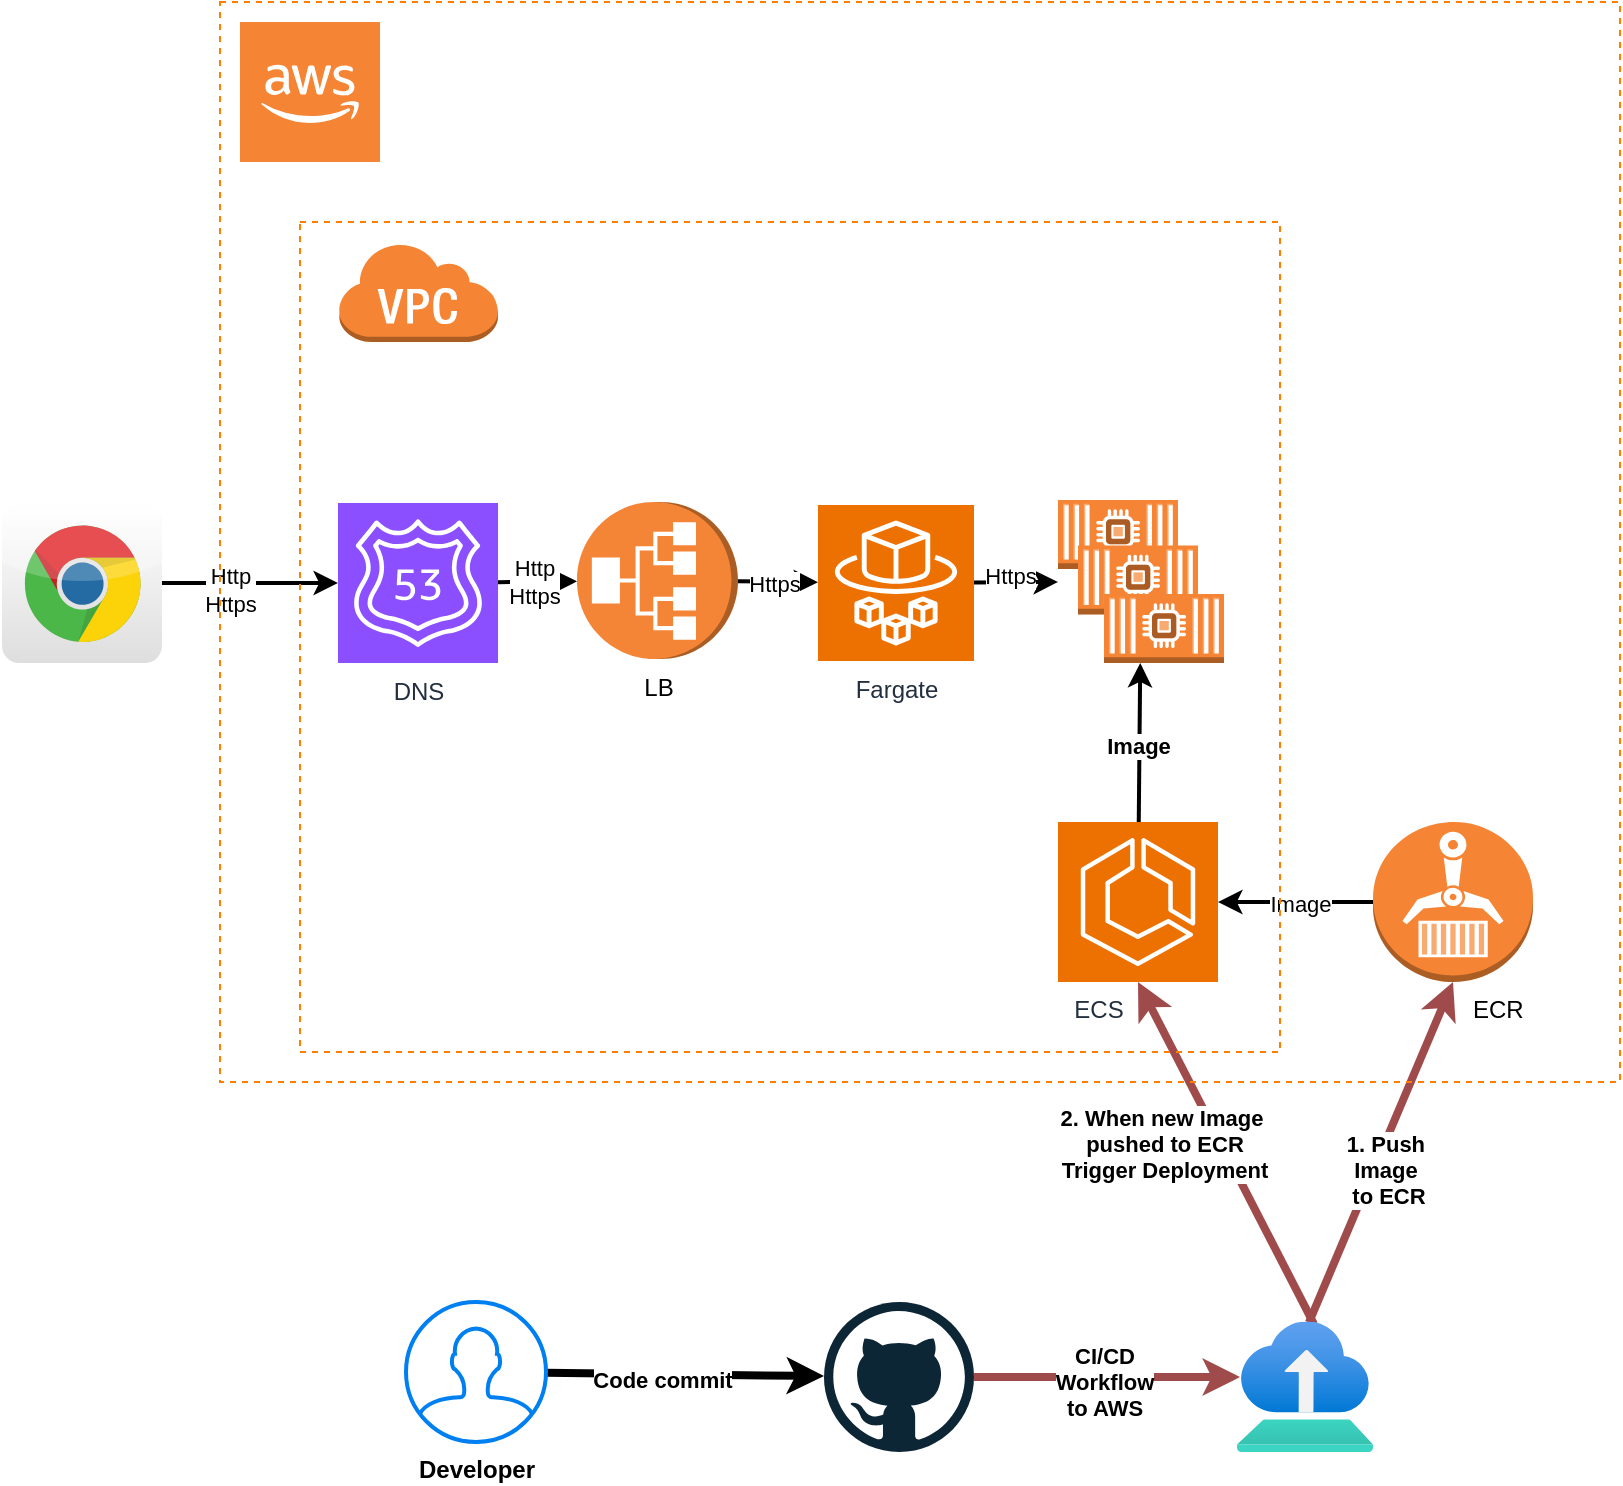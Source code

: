 <mxfile>
    <diagram id="xSdYxxqngGiQ2AKgE6oC" name="Page-1">
        <mxGraphModel dx="1384" dy="426" grid="1" gridSize="10" guides="1" tooltips="1" connect="1" arrows="1" fold="1" page="1" pageScale="1" pageWidth="850" pageHeight="1100" math="0" shadow="0">
            <root>
                <mxCell id="0"/>
                <mxCell id="1" parent="0"/>
                <mxCell id="74" value="" style="edgeStyle=none;html=1;strokeWidth=2;" edge="1" parent="1" source="2" target="5">
                    <mxGeometry relative="1" as="geometry">
                        <mxPoint x="-710" y="320.5" as="sourcePoint"/>
                    </mxGeometry>
                </mxCell>
                <mxCell id="83" value="Http&lt;div&gt;Https&lt;/div&gt;" style="edgeLabel;html=1;align=center;verticalAlign=middle;resizable=0;points=[];" vertex="1" connectable="0" parent="74">
                    <mxGeometry x="-0.22" y="-3" relative="1" as="geometry">
                        <mxPoint x="-1" as="offset"/>
                    </mxGeometry>
                </mxCell>
                <mxCell id="2" value="" style="dashed=0;outlineConnect=0;html=1;align=center;labelPosition=center;verticalLabelPosition=bottom;verticalAlign=top;shape=mxgraph.webicons.chrome;gradientColor=#DFDEDE" vertex="1" parent="1">
                    <mxGeometry x="-839" y="280.5" width="80" height="80" as="geometry"/>
                </mxCell>
                <mxCell id="75" value="" style="edgeStyle=none;html=1;strokeWidth=2;" edge="1" parent="1" source="5" target="48">
                    <mxGeometry relative="1" as="geometry"/>
                </mxCell>
                <mxCell id="84" value="Http&lt;div&gt;Https&lt;/div&gt;" style="edgeLabel;html=1;align=center;verticalAlign=middle;resizable=0;points=[];" vertex="1" connectable="0" parent="75">
                    <mxGeometry x="-0.105" relative="1" as="geometry">
                        <mxPoint as="offset"/>
                    </mxGeometry>
                </mxCell>
                <mxCell id="5" value="DNS" style="sketch=0;points=[[0,0,0],[0.25,0,0],[0.5,0,0],[0.75,0,0],[1,0,0],[0,1,0],[0.25,1,0],[0.5,1,0],[0.75,1,0],[1,1,0],[0,0.25,0],[0,0.5,0],[0,0.75,0],[1,0.25,0],[1,0.5,0],[1,0.75,0]];outlineConnect=0;fontColor=#232F3E;fillColor=#8C4FFF;strokeColor=#ffffff;dashed=0;verticalLabelPosition=bottom;verticalAlign=top;align=center;html=1;fontSize=12;fontStyle=0;aspect=fixed;shape=mxgraph.aws4.resourceIcon;resIcon=mxgraph.aws4.route_53;" vertex="1" parent="1">
                    <mxGeometry x="-671" y="280.5" width="80" height="80" as="geometry"/>
                </mxCell>
                <mxCell id="64" value="" style="edgeStyle=none;html=1;strokeWidth=2;" edge="1" parent="1" source="7" target="45">
                    <mxGeometry relative="1" as="geometry"/>
                </mxCell>
                <mxCell id="65" value="&lt;b&gt;Image&lt;/b&gt;" style="edgeLabel;html=1;align=center;verticalAlign=middle;resizable=0;points=[];" vertex="1" connectable="0" parent="64">
                    <mxGeometry x="-0.044" y="1" relative="1" as="geometry">
                        <mxPoint as="offset"/>
                    </mxGeometry>
                </mxCell>
                <mxCell id="7" value="ECS&amp;nbsp; &amp;nbsp; &amp;nbsp; &amp;nbsp; &amp;nbsp; &amp;nbsp;&amp;nbsp;" style="sketch=0;points=[[0,0,0],[0.25,0,0],[0.5,0,0],[0.75,0,0],[1,0,0],[0,1,0],[0.25,1,0],[0.5,1,0],[0.75,1,0],[1,1,0],[0,0.25,0],[0,0.5,0],[0,0.75,0],[1,0.25,0],[1,0.5,0],[1,0.75,0]];outlineConnect=0;fontColor=#232F3E;fillColor=#ED7100;strokeColor=#ffffff;dashed=0;verticalLabelPosition=bottom;verticalAlign=top;align=center;html=1;fontSize=12;fontStyle=0;aspect=fixed;shape=mxgraph.aws4.resourceIcon;resIcon=mxgraph.aws4.ecs;" vertex="1" parent="1">
                    <mxGeometry x="-311" y="440" width="80" height="80" as="geometry"/>
                </mxCell>
                <mxCell id="6" value="" style="outlineConnect=0;dashed=0;verticalLabelPosition=bottom;verticalAlign=top;align=center;html=1;shape=mxgraph.aws3.virtual_private_cloud;fillColor=#F58534;gradientColor=none;" vertex="1" parent="1">
                    <mxGeometry x="-671" y="150" width="80" height="50" as="geometry"/>
                </mxCell>
                <mxCell id="45" value="" style="group;movable=1;resizable=1;rotatable=1;deletable=1;editable=1;locked=0;connectable=1;" vertex="1" connectable="0" parent="1">
                    <mxGeometry x="-311" y="279" width="83" height="81.5" as="geometry"/>
                </mxCell>
                <mxCell id="42" value="" style="outlineConnect=0;dashed=0;verticalLabelPosition=bottom;verticalAlign=top;align=center;html=1;shape=mxgraph.aws3.ec2_compute_container_2;fillColor=#F58534;gradientColor=none;movable=0;resizable=0;rotatable=0;deletable=0;editable=0;locked=1;connectable=0;" vertex="1" parent="45">
                    <mxGeometry width="60" height="34.5" as="geometry"/>
                </mxCell>
                <mxCell id="43" value="" style="outlineConnect=0;dashed=0;verticalLabelPosition=bottom;verticalAlign=top;align=center;html=1;shape=mxgraph.aws3.ec2_compute_container_2;fillColor=#F58534;gradientColor=none;movable=0;resizable=0;rotatable=0;deletable=0;editable=0;locked=1;connectable=0;" vertex="1" parent="45">
                    <mxGeometry x="10" y="22.75" width="60" height="34.5" as="geometry"/>
                </mxCell>
                <mxCell id="44" value="" style="outlineConnect=0;dashed=0;verticalLabelPosition=bottom;verticalAlign=top;align=center;html=1;shape=mxgraph.aws3.ec2_compute_container_2;fillColor=#F58534;gradientColor=none;movable=0;resizable=0;rotatable=0;deletable=0;editable=0;locked=1;connectable=0;" vertex="1" parent="45">
                    <mxGeometry x="23" y="47" width="60" height="34.5" as="geometry"/>
                </mxCell>
                <mxCell id="77" value="" style="edgeStyle=none;html=1;strokeWidth=2;" edge="1" parent="1" source="47" target="45">
                    <mxGeometry relative="1" as="geometry"/>
                </mxCell>
                <mxCell id="86" value="Https" style="edgeLabel;html=1;align=center;verticalAlign=middle;resizable=0;points=[];" vertex="1" connectable="0" parent="77">
                    <mxGeometry x="-0.153" y="3" relative="1" as="geometry">
                        <mxPoint as="offset"/>
                    </mxGeometry>
                </mxCell>
                <mxCell id="47" value="Fargate" style="sketch=0;points=[[0,0,0],[0.25,0,0],[0.5,0,0],[0.75,0,0],[1,0,0],[0,1,0],[0.25,1,0],[0.5,1,0],[0.75,1,0],[1,1,0],[0,0.25,0],[0,0.5,0],[0,0.75,0],[1,0.25,0],[1,0.5,0],[1,0.75,0]];outlineConnect=0;fontColor=#232F3E;fillColor=#ED7100;strokeColor=#ffffff;dashed=0;verticalLabelPosition=bottom;verticalAlign=top;align=center;html=1;fontSize=12;fontStyle=0;aspect=fixed;shape=mxgraph.aws4.resourceIcon;resIcon=mxgraph.aws4.fargate;" vertex="1" parent="1">
                    <mxGeometry x="-431" y="281.5" width="78" height="78" as="geometry"/>
                </mxCell>
                <mxCell id="76" value="" style="edgeStyle=none;html=1;strokeWidth=2;" edge="1" parent="1" source="48" target="47">
                    <mxGeometry relative="1" as="geometry"/>
                </mxCell>
                <mxCell id="85" value="Https" style="edgeLabel;html=1;align=center;verticalAlign=middle;resizable=0;points=[];" vertex="1" connectable="0" parent="76">
                    <mxGeometry x="-0.116" y="-1" relative="1" as="geometry">
                        <mxPoint as="offset"/>
                    </mxGeometry>
                </mxCell>
                <mxCell id="48" value="LB" style="outlineConnect=0;dashed=0;verticalLabelPosition=bottom;verticalAlign=top;align=center;html=1;shape=mxgraph.aws3.application_load_balancer;fillColor=#F58536;gradientColor=none;direction=north;" vertex="1" parent="1">
                    <mxGeometry x="-551.5" y="280" width="80.5" height="78.5" as="geometry"/>
                </mxCell>
                <mxCell id="66" value="" style="edgeStyle=none;html=1;strokeWidth=2;" edge="1" parent="1" source="49" target="7">
                    <mxGeometry relative="1" as="geometry"/>
                </mxCell>
                <mxCell id="67" value="Image" style="edgeLabel;html=1;align=center;verticalAlign=middle;resizable=0;points=[];" vertex="1" connectable="0" parent="66">
                    <mxGeometry x="-0.058" y="1" relative="1" as="geometry">
                        <mxPoint as="offset"/>
                    </mxGeometry>
                </mxCell>
                <mxCell id="49" value="&amp;nbsp; &amp;nbsp; &amp;nbsp; &amp;nbsp; &amp;nbsp; &amp;nbsp; &amp;nbsp;ECR" style="outlineConnect=0;dashed=0;verticalLabelPosition=bottom;verticalAlign=top;align=center;html=1;shape=mxgraph.aws3.ecr;fillColor=#F58534;gradientColor=none;" vertex="1" parent="1">
                    <mxGeometry x="-153.5" y="440" width="80" height="80" as="geometry"/>
                </mxCell>
                <mxCell id="54" value="" style="edgeStyle=none;html=1;strokeWidth=4;entryX=0.5;entryY=1;entryDx=0;entryDy=0;entryPerimeter=0;strokeColor=light-dark(#a04b4b, #ededed);exitX=0.529;exitY=0.008;exitDx=0;exitDy=0;exitPerimeter=0;" edge="1" parent="1" source="87" target="49">
                    <mxGeometry relative="1" as="geometry">
                        <mxPoint x="-193" y="680" as="sourcePoint"/>
                    </mxGeometry>
                </mxCell>
                <mxCell id="90" value="&lt;b&gt;1. Push&amp;nbsp;&lt;/b&gt;&lt;div&gt;&lt;b&gt;Image&amp;nbsp;&lt;/b&gt;&lt;div&gt;&lt;b&gt;to ECR&lt;/b&gt;&lt;/div&gt;&lt;/div&gt;" style="edgeLabel;html=1;align=center;verticalAlign=middle;resizable=0;points=[];" vertex="1" connectable="0" parent="54">
                    <mxGeometry x="-0.096" relative="1" as="geometry">
                        <mxPoint x="7" as="offset"/>
                    </mxGeometry>
                </mxCell>
                <mxCell id="56" style="edgeStyle=none;html=1;exitX=0.566;exitY=0.02;exitDx=0;exitDy=0;exitPerimeter=0;strokeWidth=4;entryX=0.5;entryY=1;entryDx=0;entryDy=0;entryPerimeter=0;strokeColor=light-dark(#a04b4b, #ededed);" edge="1" parent="1" source="87" target="7">
                    <mxGeometry relative="1" as="geometry">
                        <mxPoint x="-161" y="630" as="sourcePoint"/>
                    </mxGeometry>
                </mxCell>
                <mxCell id="60" value="&lt;b&gt;2. When new Image&amp;nbsp;&lt;/b&gt;&lt;div&gt;&lt;b&gt;pushed to ECR&lt;/b&gt;&lt;/div&gt;&lt;div&gt;&lt;b&gt;Trigger Deployment&lt;/b&gt;&lt;/div&gt;" style="edgeLabel;html=1;align=center;verticalAlign=middle;resizable=0;points=[];" vertex="1" connectable="0" parent="56">
                    <mxGeometry x="0.14" y="2" relative="1" as="geometry">
                        <mxPoint x="-23" y="6" as="offset"/>
                    </mxGeometry>
                </mxCell>
                <mxCell id="50" value="" style="dashed=0;outlineConnect=0;html=1;align=center;labelPosition=center;verticalLabelPosition=bottom;verticalAlign=top;shape=mxgraph.weblogos.github" vertex="1" parent="1">
                    <mxGeometry x="-428" y="680" width="75" height="75" as="geometry"/>
                </mxCell>
                <mxCell id="72" value="" style="edgeStyle=none;html=1;strokeWidth=4;fontStyle=0" edge="1" parent="1" source="51" target="50">
                    <mxGeometry relative="1" as="geometry"/>
                </mxCell>
                <mxCell id="73" value="&lt;b&gt;Code commit&lt;/b&gt;" style="edgeLabel;html=1;align=center;verticalAlign=middle;resizable=0;points=[];" vertex="1" connectable="0" parent="72">
                    <mxGeometry x="-0.166" y="-3" relative="1" as="geometry">
                        <mxPoint as="offset"/>
                    </mxGeometry>
                </mxCell>
                <mxCell id="51" value="&lt;b&gt;Developer&lt;/b&gt;" style="html=1;verticalLabelPosition=bottom;align=center;labelBackgroundColor=#ffffff;verticalAlign=top;strokeWidth=2;strokeColor=#0080F0;shadow=0;dashed=0;shape=mxgraph.ios7.icons.user;" vertex="1" parent="1">
                    <mxGeometry x="-637" y="680" width="70" height="70" as="geometry"/>
                </mxCell>
                <mxCell id="78" value="" style="rounded=0;whiteSpace=wrap;html=1;fillColor=none;dashed=1;strokeColor=#FF8000;" vertex="1" parent="1">
                    <mxGeometry x="-690" y="140" width="490" height="415" as="geometry"/>
                </mxCell>
                <mxCell id="79" value="" style="outlineConnect=0;dashed=0;verticalLabelPosition=bottom;verticalAlign=top;align=center;html=1;shape=mxgraph.aws3.cloud_2;fillColor=#F58534;gradientColor=none;" vertex="1" parent="1">
                    <mxGeometry x="-720" y="40" width="70" height="70" as="geometry"/>
                </mxCell>
                <mxCell id="80" value="" style="rounded=0;whiteSpace=wrap;html=1;fillColor=none;dashed=1;strokeColor=#FF8000;" vertex="1" parent="1">
                    <mxGeometry x="-730" y="30" width="700" height="540" as="geometry"/>
                </mxCell>
                <mxCell id="87" value="" style="image;aspect=fixed;html=1;points=[];align=center;fontSize=12;image=img/lib/azure2/other/Azure_Deployment_Environments.svg;" vertex="1" parent="1">
                    <mxGeometry x="-221.5" y="689.72" width="68" height="65.28" as="geometry"/>
                </mxCell>
                <mxCell id="88" style="edgeStyle=none;html=1;entryX=0.022;entryY=0.426;entryDx=0;entryDy=0;entryPerimeter=0;strokeWidth=4;strokeColor=light-dark(#a04b4b, #ededed);" edge="1" parent="1" source="50" target="87">
                    <mxGeometry relative="1" as="geometry"/>
                </mxCell>
                <mxCell id="89" value="&lt;b&gt;CI/CD&lt;/b&gt;&lt;div&gt;&lt;b&gt;Workflow&lt;/b&gt;&lt;/div&gt;&lt;div&gt;&lt;b&gt;to AWS&lt;/b&gt;&lt;/div&gt;" style="edgeLabel;html=1;align=center;verticalAlign=middle;resizable=0;points=[];" vertex="1" connectable="0" parent="88">
                    <mxGeometry x="-0.025" y="-2" relative="1" as="geometry">
                        <mxPoint as="offset"/>
                    </mxGeometry>
                </mxCell>
            </root>
        </mxGraphModel>
    </diagram>
</mxfile>